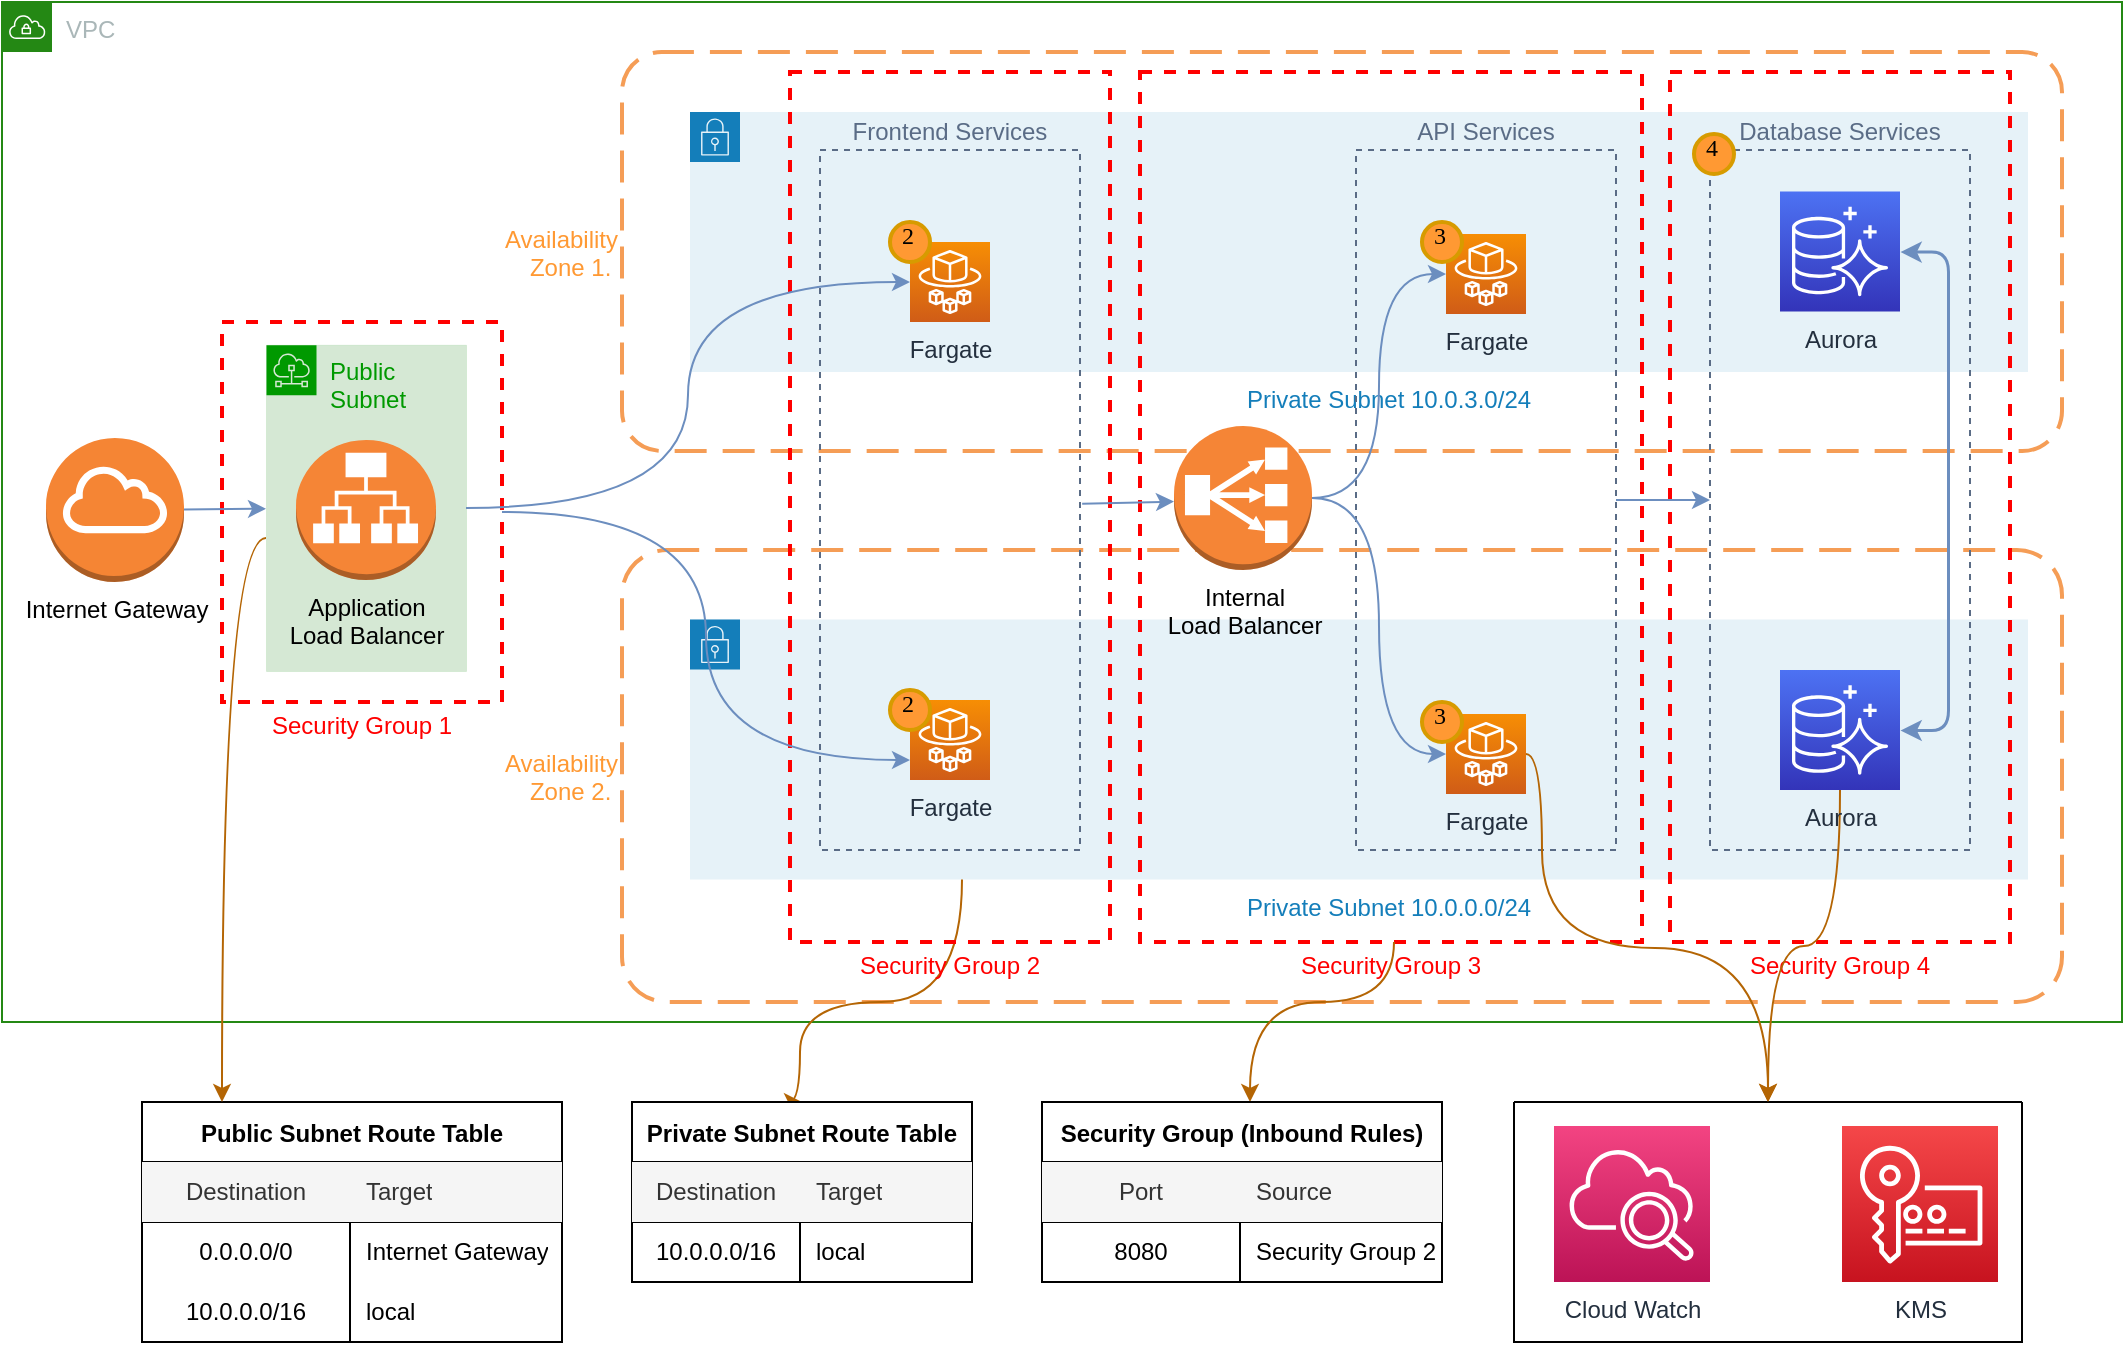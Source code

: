 <mxfile version="15.5.6" type="github">
  <diagram id="Ht1M8jgEwFfnCIfOTk4-" name="Page-1">
    <mxGraphModel dx="1426" dy="698" grid="1" gridSize="10" guides="1" tooltips="1" connect="1" arrows="1" fold="1" page="1" pageScale="1" pageWidth="1169" pageHeight="827" math="0" shadow="0">
      <root>
        <mxCell id="0" />
        <mxCell id="1" parent="0" />
        <mxCell id="Bm9dChhNE6_kYrQnx7Yv-36" value="Availability &#xa;Zone 2. " style="rounded=1;arcSize=10;dashed=1;strokeColor=#F59D56;fillColor=none;gradientColor=none;dashPattern=8 4;strokeWidth=2;verticalAlign=middle;fontColor=#FF9933;labelPosition=left;verticalLabelPosition=middle;align=right;" parent="1" vertex="1">
          <mxGeometry x="370" y="354" width="720" height="226" as="geometry" />
        </mxCell>
        <mxCell id="Bm9dChhNE6_kYrQnx7Yv-4" value="VPC" style="points=[[0,0],[0.25,0],[0.5,0],[0.75,0],[1,0],[1,0.25],[1,0.5],[1,0.75],[1,1],[0.75,1],[0.5,1],[0.25,1],[0,1],[0,0.75],[0,0.5],[0,0.25]];outlineConnect=0;gradientColor=none;html=1;whiteSpace=wrap;fontSize=12;fontStyle=0;shape=mxgraph.aws4.group;grIcon=mxgraph.aws4.group_vpc;strokeColor=#248814;fillColor=none;verticalAlign=top;align=left;spacingLeft=30;fontColor=#AAB7B8;dashed=0;" parent="1" vertex="1">
          <mxGeometry x="60" y="80" width="1060" height="510" as="geometry" />
        </mxCell>
        <mxCell id="Bm9dChhNE6_kYrQnx7Yv-38" value="Private Subnet 10.0.0.0/24" style="points=[[0,0],[0.25,0],[0.5,0],[0.75,0],[1,0],[1,0.25],[1,0.5],[1,0.75],[1,1],[0.75,1],[0.5,1],[0.25,1],[0,1],[0,0.75],[0,0.5],[0,0.25]];outlineConnect=0;gradientColor=none;html=1;whiteSpace=wrap;fontSize=12;fontStyle=0;shape=mxgraph.aws4.group;grIcon=mxgraph.aws4.group_security_group;grStroke=0;strokeColor=#147EBA;fillColor=#E6F2F8;verticalAlign=top;align=center;spacingLeft=30;fontColor=#147EBA;dashed=0;labelPosition=center;verticalLabelPosition=bottom;" parent="1" vertex="1">
          <mxGeometry x="404" y="388.75" width="669" height="130" as="geometry" />
        </mxCell>
        <mxCell id="Bm9dChhNE6_kYrQnx7Yv-32" value="Private Subnet 10.0.3.0/24" style="points=[[0,0],[0.25,0],[0.5,0],[0.75,0],[1,0],[1,0.25],[1,0.5],[1,0.75],[1,1],[0.75,1],[0.5,1],[0.25,1],[0,1],[0,0.75],[0,0.5],[0,0.25]];outlineConnect=0;gradientColor=none;html=1;whiteSpace=wrap;fontSize=12;fontStyle=0;shape=mxgraph.aws4.group;grIcon=mxgraph.aws4.group_security_group;grStroke=0;strokeColor=#147EBA;fillColor=#E6F2F8;verticalAlign=top;align=center;spacingLeft=30;fontColor=#147EBA;dashed=0;labelPosition=center;verticalLabelPosition=bottom;" parent="1" vertex="1">
          <mxGeometry x="404" y="135" width="669" height="130" as="geometry" />
        </mxCell>
        <mxCell id="Bm9dChhNE6_kYrQnx7Yv-30" value="Availability &#xa;Zone 1. " style="rounded=1;arcSize=10;dashed=1;strokeColor=#F59D56;fillColor=none;gradientColor=none;dashPattern=8 4;strokeWidth=2;fontColor=#FF9933;verticalAlign=middle;labelPosition=left;verticalLabelPosition=middle;align=right;" parent="1" vertex="1">
          <mxGeometry x="370" y="105" width="720" height="199.5" as="geometry" />
        </mxCell>
        <mxCell id="MH6_EnVXU-AyahLenh14-8" value="&lt;font color=&quot;#ff0000&quot;&gt;Security Group 3&lt;/font&gt;" style="fontStyle=0;verticalAlign=top;align=center;spacingTop=-2;fillColor=none;rounded=0;whiteSpace=wrap;html=1;strokeColor=#FF0000;strokeWidth=2;dashed=1;container=1;collapsible=0;expand=0;recursiveResize=0;labelPosition=center;verticalLabelPosition=bottom;" vertex="1" parent="1">
          <mxGeometry x="629" y="115" width="251" height="435" as="geometry" />
        </mxCell>
        <mxCell id="MH6_EnVXU-AyahLenh14-83" value="Fargate" style="sketch=0;points=[[0,0,0],[0.25,0,0],[0.5,0,0],[0.75,0,0],[1,0,0],[0,1,0],[0.25,1,0],[0.5,1,0],[0.75,1,0],[1,1,0],[0,0.25,0],[0,0.5,0],[0,0.75,0],[1,0.25,0],[1,0.5,0],[1,0.75,0]];outlineConnect=0;fontColor=#232F3E;gradientColor=#F78E04;gradientDirection=north;fillColor=#D05C17;strokeColor=#ffffff;dashed=0;verticalLabelPosition=bottom;verticalAlign=top;align=center;html=1;fontSize=12;fontStyle=0;aspect=fixed;shape=mxgraph.aws4.resourceIcon;resIcon=mxgraph.aws4.fargate;labelPosition=center;" vertex="1" parent="MH6_EnVXU-AyahLenh14-8">
          <mxGeometry x="153" y="81" width="40" height="40" as="geometry" />
        </mxCell>
        <mxCell id="MH6_EnVXU-AyahLenh14-82" value="3" style="ellipse;whiteSpace=wrap;html=1;aspect=fixed;strokeWidth=2;fontFamily=Tahoma;spacingBottom=4;spacingRight=2;strokeColor=#d79b00;verticalAlign=bottom;fillColor=#FF9933;" vertex="1" parent="MH6_EnVXU-AyahLenh14-8">
          <mxGeometry x="141" y="75" width="20" height="20" as="geometry" />
        </mxCell>
        <mxCell id="MH6_EnVXU-AyahLenh14-81" value="Fargate" style="sketch=0;points=[[0,0,0],[0.25,0,0],[0.5,0,0],[0.75,0,0],[1,0,0],[0,1,0],[0.25,1,0],[0.5,1,0],[0.75,1,0],[1,1,0],[0,0.25,0],[0,0.5,0],[0,0.75,0],[1,0.25,0],[1,0.5,0],[1,0.75,0]];outlineConnect=0;fontColor=#232F3E;gradientColor=#F78E04;gradientDirection=north;fillColor=#D05C17;strokeColor=#ffffff;dashed=0;verticalLabelPosition=bottom;verticalAlign=top;align=center;html=1;fontSize=12;fontStyle=0;aspect=fixed;shape=mxgraph.aws4.resourceIcon;resIcon=mxgraph.aws4.fargate;labelPosition=center;" vertex="1" parent="MH6_EnVXU-AyahLenh14-8">
          <mxGeometry x="153" y="321" width="40" height="40" as="geometry" />
        </mxCell>
        <mxCell id="MH6_EnVXU-AyahLenh14-80" value="3" style="ellipse;whiteSpace=wrap;html=1;aspect=fixed;strokeWidth=2;fontFamily=Tahoma;spacingBottom=4;spacingRight=2;strokeColor=#d79b00;verticalAlign=bottom;fillColor=#FF9933;" vertex="1" parent="MH6_EnVXU-AyahLenh14-8">
          <mxGeometry x="141" y="315" width="20" height="20" as="geometry" />
        </mxCell>
        <mxCell id="Bm9dChhNE6_kYrQnx7Yv-35" value="API Services" style="fillColor=none;strokeColor=#5A6C86;dashed=1;verticalAlign=bottom;fontStyle=0;fontColor=#5A6C86;labelPosition=center;verticalLabelPosition=top;align=center;" parent="MH6_EnVXU-AyahLenh14-8" vertex="1">
          <mxGeometry x="108" y="39" width="130" height="350" as="geometry" />
        </mxCell>
        <mxCell id="MH6_EnVXU-AyahLenh14-100" style="edgeStyle=orthogonalEdgeStyle;curved=1;rounded=0;orthogonalLoop=1;jettySize=auto;html=1;entryX=0.5;entryY=0;entryDx=0;entryDy=0;fillColor=#fad7ac;strokeColor=#b46504;" edge="1" parent="1" source="Bm9dChhNE6_kYrQnx7Yv-38" target="MH6_EnVXU-AyahLenh14-68">
          <mxGeometry relative="1" as="geometry">
            <Array as="points">
              <mxPoint x="540" y="580" />
              <mxPoint x="459" y="580" />
            </Array>
          </mxGeometry>
        </mxCell>
        <mxCell id="Bm9dChhNE6_kYrQnx7Yv-34" value="Frontend Services" style="fillColor=none;strokeColor=#5A6C86;dashed=1;verticalAlign=bottom;fontStyle=0;fontColor=#5A6C86;labelPosition=center;verticalLabelPosition=top;align=center;" parent="1" vertex="1">
          <mxGeometry x="469" y="154" width="130" height="350" as="geometry" />
        </mxCell>
        <mxCell id="Bm9dChhNE6_kYrQnx7Yv-37" value="Database Services" style="fillColor=none;strokeColor=#5A6C86;dashed=1;verticalAlign=bottom;fontStyle=0;fontColor=#5A6C86;labelPosition=center;verticalLabelPosition=top;align=center;" parent="1" vertex="1">
          <mxGeometry x="914" y="154" width="130" height="350" as="geometry" />
        </mxCell>
        <mxCell id="MH6_EnVXU-AyahLenh14-7" value="&lt;font color=&quot;#ff0000&quot;&gt;Security Group 2&lt;/font&gt;" style="fontStyle=0;verticalAlign=top;align=center;spacingTop=-2;fillColor=none;rounded=0;whiteSpace=wrap;html=1;strokeColor=#FF0000;strokeWidth=2;dashed=1;container=1;collapsible=0;expand=0;recursiveResize=0;labelPosition=center;verticalLabelPosition=bottom;" vertex="1" parent="1">
          <mxGeometry x="454" y="115" width="160" height="435" as="geometry" />
        </mxCell>
        <mxCell id="kDZL8D2RY44nvhGmX9FH-7" value="Fargate" style="sketch=0;points=[[0,0,0],[0.25,0,0],[0.5,0,0],[0.75,0,0],[1,0,0],[0,1,0],[0.25,1,0],[0.5,1,0],[0.75,1,0],[1,1,0],[0,0.25,0],[0,0.5,0],[0,0.75,0],[1,0.25,0],[1,0.5,0],[1,0.75,0]];outlineConnect=0;fontColor=#232F3E;gradientColor=#F78E04;gradientDirection=north;fillColor=#D05C17;strokeColor=#ffffff;dashed=0;verticalLabelPosition=bottom;verticalAlign=top;align=center;html=1;fontSize=12;fontStyle=0;aspect=fixed;shape=mxgraph.aws4.resourceIcon;resIcon=mxgraph.aws4.fargate;" parent="MH6_EnVXU-AyahLenh14-7" vertex="1">
          <mxGeometry x="60" y="314" width="40" height="40" as="geometry" />
        </mxCell>
        <mxCell id="kDZL8D2RY44nvhGmX9FH-59" value="2" style="ellipse;whiteSpace=wrap;html=1;aspect=fixed;strokeWidth=2;fontFamily=Tahoma;spacingBottom=4;spacingRight=2;strokeColor=#d79b00;verticalAlign=bottom;fillColor=#FF9933;" parent="MH6_EnVXU-AyahLenh14-7" vertex="1">
          <mxGeometry x="50" y="309" width="20" height="20" as="geometry" />
        </mxCell>
        <mxCell id="MH6_EnVXU-AyahLenh14-64" value="Fargate" style="sketch=0;points=[[0,0,0],[0.25,0,0],[0.5,0,0],[0.75,0,0],[1,0,0],[0,1,0],[0.25,1,0],[0.5,1,0],[0.75,1,0],[1,1,0],[0,0.25,0],[0,0.5,0],[0,0.75,0],[1,0.25,0],[1,0.5,0],[1,0.75,0]];outlineConnect=0;fontColor=#232F3E;gradientColor=#F78E04;gradientDirection=north;fillColor=#D05C17;strokeColor=#ffffff;dashed=0;verticalLabelPosition=bottom;verticalAlign=top;align=center;html=1;fontSize=12;fontStyle=0;aspect=fixed;shape=mxgraph.aws4.resourceIcon;resIcon=mxgraph.aws4.fargate;" vertex="1" parent="MH6_EnVXU-AyahLenh14-7">
          <mxGeometry x="60" y="85" width="40" height="40" as="geometry" />
        </mxCell>
        <mxCell id="MH6_EnVXU-AyahLenh14-65" value="2" style="ellipse;whiteSpace=wrap;html=1;aspect=fixed;strokeWidth=2;fontFamily=Tahoma;spacingBottom=4;spacingRight=2;strokeColor=#d79b00;verticalAlign=bottom;fillColor=#FF9933;" vertex="1" parent="MH6_EnVXU-AyahLenh14-7">
          <mxGeometry x="50" y="75" width="20" height="20" as="geometry" />
        </mxCell>
        <mxCell id="MH6_EnVXU-AyahLenh14-101" style="edgeStyle=orthogonalEdgeStyle;curved=1;rounded=0;orthogonalLoop=1;jettySize=auto;html=1;fillColor=#fad7ac;strokeColor=#b46504;" edge="1" parent="1" source="MH6_EnVXU-AyahLenh14-8" target="MH6_EnVXU-AyahLenh14-84">
          <mxGeometry relative="1" as="geometry">
            <Array as="points">
              <mxPoint x="756" y="580" />
              <mxPoint x="684" y="580" />
            </Array>
          </mxGeometry>
        </mxCell>
        <mxCell id="MH6_EnVXU-AyahLenh14-9" value="&lt;font color=&quot;#ff0000&quot;&gt;Security Group 4&lt;/font&gt;" style="fontStyle=0;verticalAlign=top;align=center;spacingTop=-2;fillColor=none;rounded=0;whiteSpace=wrap;html=1;strokeColor=#FF0000;strokeWidth=2;dashed=1;container=1;collapsible=0;expand=0;recursiveResize=0;labelPosition=center;verticalLabelPosition=bottom;" vertex="1" parent="1">
          <mxGeometry x="894" y="115" width="170" height="435" as="geometry" />
        </mxCell>
        <mxCell id="MH6_EnVXU-AyahLenh14-54" value="Public Subnet Route Table" style="shape=table;startSize=30;container=1;collapsible=0;childLayout=tableLayout;fixedRows=1;rowLines=0;fontStyle=1;align=center;pointerEvents=1;" vertex="1" parent="1">
          <mxGeometry x="130" y="630" width="210" height="120" as="geometry" />
        </mxCell>
        <mxCell id="MH6_EnVXU-AyahLenh14-55" value="" style="shape=partialRectangle;html=1;whiteSpace=wrap;collapsible=0;dropTarget=0;pointerEvents=1;fillColor=none;top=0;left=0;bottom=1;right=0;points=[[0,0.5],[1,0.5]];portConstraint=eastwest;" vertex="1" parent="MH6_EnVXU-AyahLenh14-54">
          <mxGeometry y="30" width="210" height="30" as="geometry" />
        </mxCell>
        <mxCell id="MH6_EnVXU-AyahLenh14-56" value="Destination" style="shape=partialRectangle;html=1;whiteSpace=wrap;connectable=0;fillColor=#f5f5f5;top=0;left=0;bottom=0;right=0;overflow=hidden;pointerEvents=1;fontColor=#333333;strokeColor=#666666;" vertex="1" parent="MH6_EnVXU-AyahLenh14-55">
          <mxGeometry width="104" height="30" as="geometry">
            <mxRectangle width="104" height="30" as="alternateBounds" />
          </mxGeometry>
        </mxCell>
        <mxCell id="MH6_EnVXU-AyahLenh14-57" value="Target" style="shape=partialRectangle;html=1;whiteSpace=wrap;connectable=0;fillColor=#f5f5f5;top=0;left=0;bottom=0;right=0;align=left;spacingLeft=6;overflow=hidden;pointerEvents=1;fontColor=#333333;strokeColor=#666666;" vertex="1" parent="MH6_EnVXU-AyahLenh14-55">
          <mxGeometry x="104" width="106" height="30" as="geometry">
            <mxRectangle width="106" height="30" as="alternateBounds" />
          </mxGeometry>
        </mxCell>
        <mxCell id="MH6_EnVXU-AyahLenh14-58" value="" style="shape=partialRectangle;html=1;whiteSpace=wrap;collapsible=0;dropTarget=0;pointerEvents=1;fillColor=none;top=0;left=0;bottom=0;right=0;points=[[0,0.5],[1,0.5]];portConstraint=eastwest;" vertex="1" parent="MH6_EnVXU-AyahLenh14-54">
          <mxGeometry y="60" width="210" height="30" as="geometry" />
        </mxCell>
        <mxCell id="MH6_EnVXU-AyahLenh14-59" value="0.0.0.0/0" style="shape=partialRectangle;html=1;whiteSpace=wrap;connectable=0;fillColor=none;top=0;left=0;bottom=0;right=0;overflow=hidden;pointerEvents=1;" vertex="1" parent="MH6_EnVXU-AyahLenh14-58">
          <mxGeometry width="104" height="30" as="geometry">
            <mxRectangle width="104" height="30" as="alternateBounds" />
          </mxGeometry>
        </mxCell>
        <mxCell id="MH6_EnVXU-AyahLenh14-60" value="Internet Gateway" style="shape=partialRectangle;html=1;whiteSpace=wrap;connectable=0;fillColor=none;top=0;left=0;bottom=0;right=0;align=left;spacingLeft=6;overflow=hidden;pointerEvents=1;labelBorderColor=none;" vertex="1" parent="MH6_EnVXU-AyahLenh14-58">
          <mxGeometry x="104" width="106" height="30" as="geometry">
            <mxRectangle width="106" height="30" as="alternateBounds" />
          </mxGeometry>
        </mxCell>
        <mxCell id="MH6_EnVXU-AyahLenh14-61" value="" style="shape=partialRectangle;html=1;whiteSpace=wrap;collapsible=0;dropTarget=0;pointerEvents=1;fillColor=none;top=0;left=0;bottom=0;right=0;points=[[0,0.5],[1,0.5]];portConstraint=eastwest;" vertex="1" parent="MH6_EnVXU-AyahLenh14-54">
          <mxGeometry y="90" width="210" height="30" as="geometry" />
        </mxCell>
        <mxCell id="MH6_EnVXU-AyahLenh14-62" value="10.0.0.0/16" style="shape=partialRectangle;html=1;whiteSpace=wrap;connectable=0;fillColor=none;top=0;left=0;bottom=0;right=0;overflow=hidden;pointerEvents=1;" vertex="1" parent="MH6_EnVXU-AyahLenh14-61">
          <mxGeometry width="104" height="30" as="geometry">
            <mxRectangle width="104" height="30" as="alternateBounds" />
          </mxGeometry>
        </mxCell>
        <mxCell id="MH6_EnVXU-AyahLenh14-63" value="local" style="shape=partialRectangle;html=1;whiteSpace=wrap;connectable=0;fillColor=none;top=0;left=0;bottom=0;right=0;align=left;spacingLeft=6;overflow=hidden;pointerEvents=1;" vertex="1" parent="MH6_EnVXU-AyahLenh14-61">
          <mxGeometry x="104" width="106" height="30" as="geometry">
            <mxRectangle width="106" height="30" as="alternateBounds" />
          </mxGeometry>
        </mxCell>
        <mxCell id="MH6_EnVXU-AyahLenh14-109" style="edgeStyle=orthogonalEdgeStyle;curved=1;rounded=0;orthogonalLoop=1;jettySize=auto;html=1;entryX=0;entryY=0.5;entryDx=0;entryDy=0;entryPerimeter=0;fontColor=#FF0000;fillColor=#dae8fc;strokeColor=#6c8ebf;" edge="1" parent="1" source="kDZL8D2RY44nvhGmX9FH-68" target="MH6_EnVXU-AyahLenh14-83">
          <mxGeometry relative="1" as="geometry" />
        </mxCell>
        <mxCell id="MH6_EnVXU-AyahLenh14-111" style="edgeStyle=orthogonalEdgeStyle;curved=1;rounded=0;orthogonalLoop=1;jettySize=auto;html=1;entryX=0;entryY=0.5;entryDx=0;entryDy=0;entryPerimeter=0;fontColor=#FF0000;fillColor=#dae8fc;strokeColor=#6c8ebf;" edge="1" parent="1" source="kDZL8D2RY44nvhGmX9FH-68" target="MH6_EnVXU-AyahLenh14-81">
          <mxGeometry relative="1" as="geometry" />
        </mxCell>
        <mxCell id="kDZL8D2RY44nvhGmX9FH-68" value="&lt;font color=&quot;#000000&quot;&gt;Internal &lt;br&gt;Load Balancer&lt;/font&gt;" style="outlineConnect=0;dashed=0;verticalLabelPosition=bottom;verticalAlign=top;align=center;html=1;shape=mxgraph.aws3.classic_load_balancer;fillColor=#F58536;gradientColor=none;fontColor=#FF9933;" parent="1" vertex="1">
          <mxGeometry x="646" y="292" width="69" height="72" as="geometry" />
        </mxCell>
        <mxCell id="kDZL8D2RY44nvhGmX9FH-9" value="Aurora" style="sketch=0;points=[[0,0,0],[0.25,0,0],[0.5,0,0],[0.75,0,0],[1,0,0],[0,1,0],[0.25,1,0],[0.5,1,0],[0.75,1,0],[1,1,0],[0,0.25,0],[0,0.5,0],[0,0.75,0],[1,0.25,0],[1,0.5,0],[1,0.75,0]];outlineConnect=0;fontColor=#232F3E;gradientColor=#4D72F3;gradientDirection=north;fillColor=#3334B9;strokeColor=#ffffff;dashed=0;verticalLabelPosition=bottom;verticalAlign=top;align=center;html=1;fontSize=12;fontStyle=0;aspect=fixed;shape=mxgraph.aws4.resourceIcon;resIcon=mxgraph.aws4.aurora;" parent="1" vertex="1">
          <mxGeometry x="949" y="174.75" width="60" height="60" as="geometry" />
        </mxCell>
        <mxCell id="MH6_EnVXU-AyahLenh14-123" style="edgeStyle=orthogonalEdgeStyle;curved=1;rounded=0;orthogonalLoop=1;jettySize=auto;html=1;fontColor=#000000;fillColor=#fad7ac;strokeColor=#b46504;" edge="1" parent="1" source="kDZL8D2RY44nvhGmX9FH-10" target="MH6_EnVXU-AyahLenh14-122">
          <mxGeometry relative="1" as="geometry" />
        </mxCell>
        <mxCell id="kDZL8D2RY44nvhGmX9FH-10" value="Aurora" style="sketch=0;points=[[0,0,0],[0.25,0,0],[0.5,0,0],[0.75,0,0],[1,0,0],[0,1,0],[0.25,1,0],[0.5,1,0],[0.75,1,0],[1,1,0],[0,0.25,0],[0,0.5,0],[0,0.75,0],[1,0.25,0],[1,0.5,0],[1,0.75,0]];outlineConnect=0;fontColor=#232F3E;gradientColor=#4D72F3;gradientDirection=north;fillColor=#3334B9;strokeColor=#ffffff;dashed=0;verticalLabelPosition=bottom;verticalAlign=top;align=center;html=1;fontSize=12;fontStyle=0;aspect=fixed;shape=mxgraph.aws4.resourceIcon;resIcon=mxgraph.aws4.aurora;" parent="1" vertex="1">
          <mxGeometry x="949" y="414" width="60" height="60" as="geometry" />
        </mxCell>
        <mxCell id="kDZL8D2RY44nvhGmX9FH-54" value="" style="endArrow=classic;startArrow=classic;html=1;rounded=1;strokeWidth=1.5;edgeStyle=orthogonalEdgeStyle;elbow=vertical;jumpStyle=none;exitX=1;exitY=0.5;exitDx=0;exitDy=0;exitPerimeter=0;entryX=1;entryY=0.5;entryDx=0;entryDy=0;entryPerimeter=0;fillColor=#dae8fc;strokeColor=#6c8ebf;" parent="1" source="kDZL8D2RY44nvhGmX9FH-10" target="kDZL8D2RY44nvhGmX9FH-9" edge="1">
          <mxGeometry width="50" height="50" relative="1" as="geometry">
            <mxPoint x="1243" y="340" as="sourcePoint" />
            <mxPoint x="1293" y="290" as="targetPoint" />
            <Array as="points">
              <mxPoint x="1033" y="444" />
              <mxPoint x="1033" y="205" />
            </Array>
          </mxGeometry>
        </mxCell>
        <mxCell id="kDZL8D2RY44nvhGmX9FH-61" value="4" style="ellipse;whiteSpace=wrap;html=1;aspect=fixed;strokeWidth=2;fontFamily=Tahoma;spacingBottom=4;spacingRight=2;strokeColor=#d79b00;verticalAlign=bottom;fillColor=#FF9933;" parent="1" vertex="1">
          <mxGeometry x="906" y="146" width="20" height="20" as="geometry" />
        </mxCell>
        <mxCell id="MH6_EnVXU-AyahLenh14-68" value="Private Subnet Route Table" style="shape=table;startSize=30;container=1;collapsible=0;childLayout=tableLayout;fixedRows=1;rowLines=0;fontStyle=1;align=center;pointerEvents=1;" vertex="1" parent="1">
          <mxGeometry x="375" y="630" width="170" height="90" as="geometry" />
        </mxCell>
        <mxCell id="MH6_EnVXU-AyahLenh14-69" value="" style="shape=partialRectangle;html=1;whiteSpace=wrap;collapsible=0;dropTarget=0;pointerEvents=1;fillColor=none;top=0;left=0;bottom=1;right=0;points=[[0,0.5],[1,0.5]];portConstraint=eastwest;" vertex="1" parent="MH6_EnVXU-AyahLenh14-68">
          <mxGeometry y="30" width="170" height="30" as="geometry" />
        </mxCell>
        <mxCell id="MH6_EnVXU-AyahLenh14-70" value="Destination" style="shape=partialRectangle;html=1;whiteSpace=wrap;connectable=0;fillColor=#f5f5f5;top=0;left=0;bottom=0;right=0;overflow=hidden;pointerEvents=1;fontColor=#333333;strokeColor=#666666;" vertex="1" parent="MH6_EnVXU-AyahLenh14-69">
          <mxGeometry width="84" height="30" as="geometry">
            <mxRectangle width="84" height="30" as="alternateBounds" />
          </mxGeometry>
        </mxCell>
        <mxCell id="MH6_EnVXU-AyahLenh14-71" value="Target" style="shape=partialRectangle;html=1;whiteSpace=wrap;connectable=0;fillColor=#f5f5f5;top=0;left=0;bottom=0;right=0;align=left;spacingLeft=6;overflow=hidden;pointerEvents=1;fontColor=#333333;strokeColor=#666666;" vertex="1" parent="MH6_EnVXU-AyahLenh14-69">
          <mxGeometry x="84" width="86" height="30" as="geometry">
            <mxRectangle width="86" height="30" as="alternateBounds" />
          </mxGeometry>
        </mxCell>
        <mxCell id="MH6_EnVXU-AyahLenh14-72" value="" style="shape=partialRectangle;html=1;whiteSpace=wrap;collapsible=0;dropTarget=0;pointerEvents=1;fillColor=none;top=0;left=0;bottom=0;right=0;points=[[0,0.5],[1,0.5]];portConstraint=eastwest;" vertex="1" parent="MH6_EnVXU-AyahLenh14-68">
          <mxGeometry y="60" width="170" height="30" as="geometry" />
        </mxCell>
        <mxCell id="MH6_EnVXU-AyahLenh14-73" value="10.0.0.0/16" style="shape=partialRectangle;html=1;whiteSpace=wrap;connectable=0;fillColor=none;top=0;left=0;bottom=0;right=0;overflow=hidden;pointerEvents=1;" vertex="1" parent="MH6_EnVXU-AyahLenh14-72">
          <mxGeometry width="84" height="30" as="geometry">
            <mxRectangle width="84" height="30" as="alternateBounds" />
          </mxGeometry>
        </mxCell>
        <mxCell id="MH6_EnVXU-AyahLenh14-74" value="local" style="shape=partialRectangle;html=1;whiteSpace=wrap;connectable=0;fillColor=none;top=0;left=0;bottom=0;right=0;align=left;spacingLeft=6;overflow=hidden;pointerEvents=1;labelBorderColor=none;" vertex="1" parent="MH6_EnVXU-AyahLenh14-72">
          <mxGeometry x="84" width="86" height="30" as="geometry">
            <mxRectangle width="86" height="30" as="alternateBounds" />
          </mxGeometry>
        </mxCell>
        <mxCell id="MH6_EnVXU-AyahLenh14-79" style="edgeStyle=orthogonalEdgeStyle;curved=1;rounded=0;orthogonalLoop=1;jettySize=auto;html=1;fillColor=#fad7ac;strokeColor=#b46504;" edge="1" parent="1" source="kDZL8D2RY44nvhGmX9FH-79" target="MH6_EnVXU-AyahLenh14-54">
          <mxGeometry relative="1" as="geometry">
            <Array as="points">
              <mxPoint x="170" y="348" />
            </Array>
          </mxGeometry>
        </mxCell>
        <mxCell id="MH6_EnVXU-AyahLenh14-84" value="Security Group (Inbound Rules)" style="shape=table;startSize=30;container=1;collapsible=0;childLayout=tableLayout;fixedRows=1;rowLines=0;fontStyle=1;align=center;pointerEvents=1;" vertex="1" parent="1">
          <mxGeometry x="580" y="630" width="200" height="90" as="geometry" />
        </mxCell>
        <mxCell id="MH6_EnVXU-AyahLenh14-85" value="" style="shape=partialRectangle;html=1;whiteSpace=wrap;collapsible=0;dropTarget=0;pointerEvents=1;fillColor=none;top=0;left=0;bottom=1;right=0;points=[[0,0.5],[1,0.5]];portConstraint=eastwest;" vertex="1" parent="MH6_EnVXU-AyahLenh14-84">
          <mxGeometry y="30" width="200" height="30" as="geometry" />
        </mxCell>
        <mxCell id="MH6_EnVXU-AyahLenh14-86" value="Port" style="shape=partialRectangle;html=1;whiteSpace=wrap;connectable=0;fillColor=#f5f5f5;top=0;left=0;bottom=0;right=0;overflow=hidden;pointerEvents=1;fontColor=#333333;strokeColor=#666666;" vertex="1" parent="MH6_EnVXU-AyahLenh14-85">
          <mxGeometry width="99" height="30" as="geometry">
            <mxRectangle width="99" height="30" as="alternateBounds" />
          </mxGeometry>
        </mxCell>
        <mxCell id="MH6_EnVXU-AyahLenh14-87" value="Source" style="shape=partialRectangle;html=1;whiteSpace=wrap;connectable=0;fillColor=#f5f5f5;top=0;left=0;bottom=0;right=0;align=left;spacingLeft=6;overflow=hidden;pointerEvents=1;fontColor=#333333;strokeColor=#666666;" vertex="1" parent="MH6_EnVXU-AyahLenh14-85">
          <mxGeometry x="99" width="101" height="30" as="geometry">
            <mxRectangle width="101" height="30" as="alternateBounds" />
          </mxGeometry>
        </mxCell>
        <mxCell id="MH6_EnVXU-AyahLenh14-88" value="" style="shape=partialRectangle;html=1;whiteSpace=wrap;collapsible=0;dropTarget=0;pointerEvents=1;fillColor=none;top=0;left=0;bottom=0;right=0;points=[[0,0.5],[1,0.5]];portConstraint=eastwest;" vertex="1" parent="MH6_EnVXU-AyahLenh14-84">
          <mxGeometry y="60" width="200" height="30" as="geometry" />
        </mxCell>
        <mxCell id="MH6_EnVXU-AyahLenh14-89" value="8080" style="shape=partialRectangle;html=1;whiteSpace=wrap;connectable=0;fillColor=none;top=0;left=0;bottom=0;right=0;overflow=hidden;pointerEvents=1;" vertex="1" parent="MH6_EnVXU-AyahLenh14-88">
          <mxGeometry width="99" height="30" as="geometry">
            <mxRectangle width="99" height="30" as="alternateBounds" />
          </mxGeometry>
        </mxCell>
        <mxCell id="MH6_EnVXU-AyahLenh14-90" value="Security Group 2" style="shape=partialRectangle;html=1;whiteSpace=wrap;connectable=0;fillColor=none;top=0;left=0;bottom=0;right=0;align=left;spacingLeft=6;overflow=hidden;pointerEvents=1;labelBorderColor=none;" vertex="1" parent="MH6_EnVXU-AyahLenh14-88">
          <mxGeometry x="99" width="101" height="30" as="geometry">
            <mxRectangle width="101" height="30" as="alternateBounds" />
          </mxGeometry>
        </mxCell>
        <mxCell id="MH6_EnVXU-AyahLenh14-105" style="edgeStyle=orthogonalEdgeStyle;curved=1;rounded=0;orthogonalLoop=1;jettySize=auto;html=1;entryX=0;entryY=0.75;entryDx=0;entryDy=0;entryPerimeter=0;fontColor=#FF0000;fillColor=#dae8fc;strokeColor=#6c8ebf;" edge="1" parent="1" source="MH6_EnVXU-AyahLenh14-1" target="kDZL8D2RY44nvhGmX9FH-7">
          <mxGeometry relative="1" as="geometry" />
        </mxCell>
        <mxCell id="MH6_EnVXU-AyahLenh14-1" value="&lt;font color=&quot;#ff0000&quot;&gt;Security Group 1&lt;/font&gt;" style="fontStyle=0;verticalAlign=top;align=center;spacingTop=-2;fillColor=none;rounded=0;whiteSpace=wrap;html=1;strokeColor=#FF0000;strokeWidth=2;dashed=1;container=1;collapsible=0;expand=0;recursiveResize=0;labelPosition=center;verticalLabelPosition=bottom;" vertex="1" parent="1">
          <mxGeometry x="170" y="240" width="140" height="190" as="geometry" />
        </mxCell>
        <mxCell id="kDZL8D2RY44nvhGmX9FH-79" value="&lt;font color=&quot;#009900&quot;&gt;Public Subnet&lt;/font&gt;" style="sketch=0;outlineConnect=0;html=1;whiteSpace=wrap;fontSize=12;fontStyle=0;shape=mxgraph.aws4.group;grIcon=mxgraph.aws4.group_subnet;strokeColor=#009900;fillColor=#d5e8d4;verticalAlign=top;align=left;spacingLeft=30;dashed=0;labelBackgroundColor=none;labelBorderColor=none;shadow=0;strokeWidth=0;" parent="MH6_EnVXU-AyahLenh14-1" vertex="1">
          <mxGeometry x="22" y="11.38" width="100" height="163.13" as="geometry" />
        </mxCell>
        <mxCell id="Bm9dChhNE6_kYrQnx7Yv-1" value="Application&lt;br&gt;Load Balancer" style="outlineConnect=0;dashed=0;verticalLabelPosition=bottom;verticalAlign=top;align=center;html=1;shape=mxgraph.aws3.application_load_balancer;fillColor=#F58536;gradientColor=none;" parent="MH6_EnVXU-AyahLenh14-1" vertex="1">
          <mxGeometry x="37" y="58.94" width="70" height="70" as="geometry" />
        </mxCell>
        <mxCell id="MH6_EnVXU-AyahLenh14-104" style="edgeStyle=orthogonalEdgeStyle;curved=1;rounded=0;orthogonalLoop=1;jettySize=auto;html=1;entryX=0;entryY=0.5;entryDx=0;entryDy=0;entryPerimeter=0;fontColor=#FF0000;fillColor=#dae8fc;strokeColor=#6c8ebf;" edge="1" parent="1" source="kDZL8D2RY44nvhGmX9FH-79" target="MH6_EnVXU-AyahLenh14-64">
          <mxGeometry relative="1" as="geometry" />
        </mxCell>
        <mxCell id="MH6_EnVXU-AyahLenh14-106" value="" style="endArrow=classic;html=1;rounded=0;fontColor=#FF0000;curved=1;exitX=0.913;exitY=0.494;exitDx=0;exitDy=0;exitPerimeter=0;spacing=2;fillColor=#dae8fc;strokeColor=#6c8ebf;" edge="1" parent="1">
          <mxGeometry width="50" height="50" relative="1" as="geometry">
            <mxPoint x="600.08" y="330.89" as="sourcePoint" />
            <mxPoint x="646" y="329.811" as="targetPoint" />
          </mxGeometry>
        </mxCell>
        <mxCell id="MH6_EnVXU-AyahLenh14-114" style="edgeStyle=none;rounded=0;orthogonalLoop=1;jettySize=auto;html=1;entryX=0;entryY=0.5;entryDx=0;entryDy=0;fontColor=#FF0000;fillColor=#dae8fc;strokeColor=#6c8ebf;" edge="1" parent="1" source="Bm9dChhNE6_kYrQnx7Yv-35" target="Bm9dChhNE6_kYrQnx7Yv-37">
          <mxGeometry relative="1" as="geometry" />
        </mxCell>
        <mxCell id="MH6_EnVXU-AyahLenh14-116" style="edgeStyle=none;rounded=0;orthogonalLoop=1;jettySize=auto;html=1;fontColor=#FF0000;fillColor=#dae8fc;strokeColor=#6c8ebf;" edge="1" parent="1" source="MH6_EnVXU-AyahLenh14-115" target="kDZL8D2RY44nvhGmX9FH-79">
          <mxGeometry relative="1" as="geometry" />
        </mxCell>
        <mxCell id="MH6_EnVXU-AyahLenh14-115" value="&lt;font color=&quot;#000000&quot;&gt;Internet Gateway&lt;/font&gt;" style="outlineConnect=0;dashed=0;verticalLabelPosition=bottom;verticalAlign=top;align=center;html=1;shape=mxgraph.aws3.internet_gateway;fillColor=#F58534;gradientColor=none;labelBorderColor=none;fontColor=#FF0000;" vertex="1" parent="1">
          <mxGeometry x="82" y="298" width="69" height="72" as="geometry" />
        </mxCell>
        <mxCell id="MH6_EnVXU-AyahLenh14-122" value="" style="swimlane;startSize=0;labelBorderColor=none;fontColor=#000000;" vertex="1" parent="1">
          <mxGeometry x="816" y="630" width="254" height="120" as="geometry" />
        </mxCell>
        <mxCell id="MH6_EnVXU-AyahLenh14-11" value="KMS" style="sketch=0;points=[[0,0,0],[0.25,0,0],[0.5,0,0],[0.75,0,0],[1,0,0],[0,1,0],[0.25,1,0],[0.5,1,0],[0.75,1,0],[1,1,0],[0,0.25,0],[0,0.5,0],[0,0.75,0],[1,0.25,0],[1,0.5,0],[1,0.75,0]];outlineConnect=0;fontColor=#232F3E;gradientColor=#F54749;gradientDirection=north;fillColor=#C7131F;strokeColor=#ffffff;dashed=0;verticalLabelPosition=bottom;verticalAlign=top;align=center;html=1;fontSize=12;fontStyle=0;aspect=fixed;shape=mxgraph.aws4.resourceIcon;resIcon=mxgraph.aws4.key_management_service;" vertex="1" parent="MH6_EnVXU-AyahLenh14-122">
          <mxGeometry x="164" y="12" width="78" height="78" as="geometry" />
        </mxCell>
        <mxCell id="MH6_EnVXU-AyahLenh14-96" value="Cloud Watch" style="sketch=0;points=[[0,0,0],[0.25,0,0],[0.5,0,0],[0.75,0,0],[1,0,0],[0,1,0],[0.25,1,0],[0.5,1,0],[0.75,1,0],[1,1,0],[0,0.25,0],[0,0.5,0],[0,0.75,0],[1,0.25,0],[1,0.5,0],[1,0.75,0]];points=[[0,0,0],[0.25,0,0],[0.5,0,0],[0.75,0,0],[1,0,0],[0,1,0],[0.25,1,0],[0.5,1,0],[0.75,1,0],[1,1,0],[0,0.25,0],[0,0.5,0],[0,0.75,0],[1,0.25,0],[1,0.5,0],[1,0.75,0]];outlineConnect=0;fontColor=#232F3E;gradientColor=#F34482;gradientDirection=north;fillColor=#BC1356;strokeColor=#ffffff;dashed=0;verticalLabelPosition=bottom;verticalAlign=top;align=center;html=1;fontSize=12;fontStyle=0;aspect=fixed;shape=mxgraph.aws4.resourceIcon;resIcon=mxgraph.aws4.cloudwatch_2;labelBorderColor=none;" vertex="1" parent="MH6_EnVXU-AyahLenh14-122">
          <mxGeometry x="20" y="12" width="78" height="78" as="geometry" />
        </mxCell>
        <mxCell id="MH6_EnVXU-AyahLenh14-124" style="edgeStyle=orthogonalEdgeStyle;curved=1;rounded=0;orthogonalLoop=1;jettySize=auto;html=1;entryX=0.5;entryY=0;entryDx=0;entryDy=0;fontColor=#000000;fillColor=#fad7ac;strokeColor=#b46504;" edge="1" parent="1" source="MH6_EnVXU-AyahLenh14-81" target="MH6_EnVXU-AyahLenh14-122">
          <mxGeometry relative="1" as="geometry">
            <Array as="points">
              <mxPoint x="830" y="456" />
              <mxPoint x="830" y="553" />
              <mxPoint x="943" y="553" />
            </Array>
          </mxGeometry>
        </mxCell>
      </root>
    </mxGraphModel>
  </diagram>
</mxfile>
